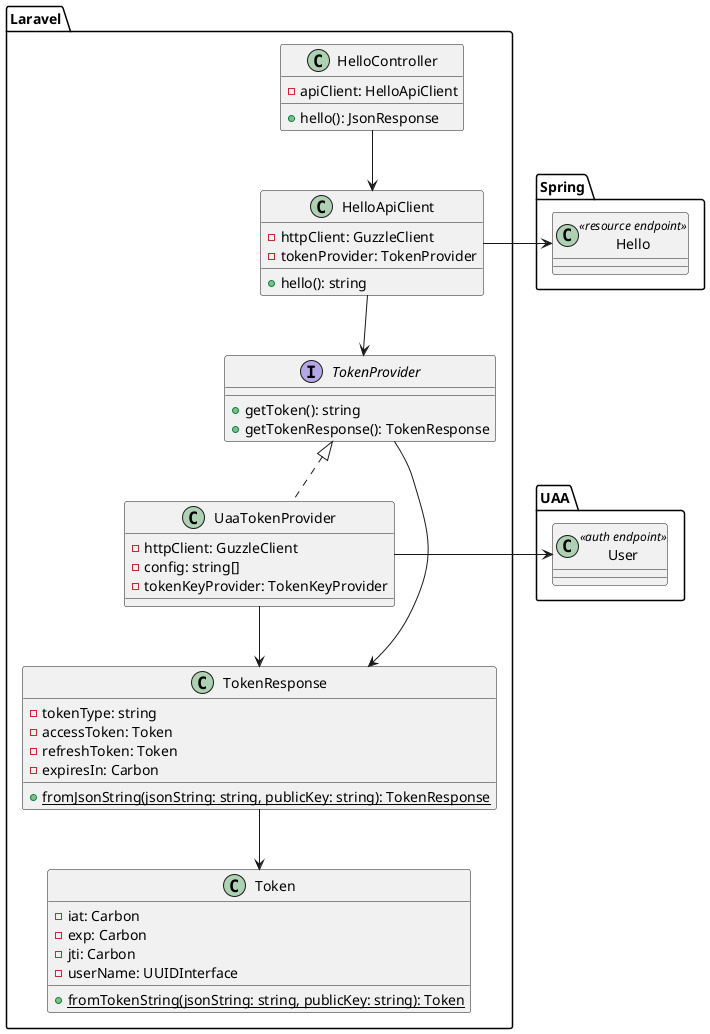 @startuml

package Laravel {

  class HelloController {
    - apiClient: HelloApiClient
    + hello(): JsonResponse
  }

  class HelloApiClient {
    - httpClient: GuzzleClient
    - tokenProvider: TokenProvider
    + hello(): string
  }

  interface TokenProvider {
    + getToken(): string
    + getTokenResponse(): TokenResponse
  }

  class UaaTokenProvider implements TokenProvider {
    - httpClient: GuzzleClient
    - config: string[]
    - tokenKeyProvider: TokenKeyProvider
  }

  class TokenResponse {
    - tokenType: string
    - accessToken: Token
    - refreshToken: Token
    - expiresIn: Carbon
    + {static} fromJsonString(jsonString: string, publicKey: string): TokenResponse
  }

  class Token {
    - iat: Carbon
    - exp: Carbon
    - jti: Carbon
    - userName: UUIDInterface
    + {static} fromTokenString(jsonString: string, publicKey: string): Token
  }

}

package UAA {
  class User <<auth endpoint>> {}
}

package Spring {
  class Hello <<resource endpoint>>{}
}

HelloController --> HelloApiClient
HelloApiClient --> TokenProvider
HelloApiClient -> Hello
UaaTokenProvider -> User
TokenProvider --> TokenResponse
UaaTokenProvider --> TokenResponse
TokenResponse --> Token

@enduml
